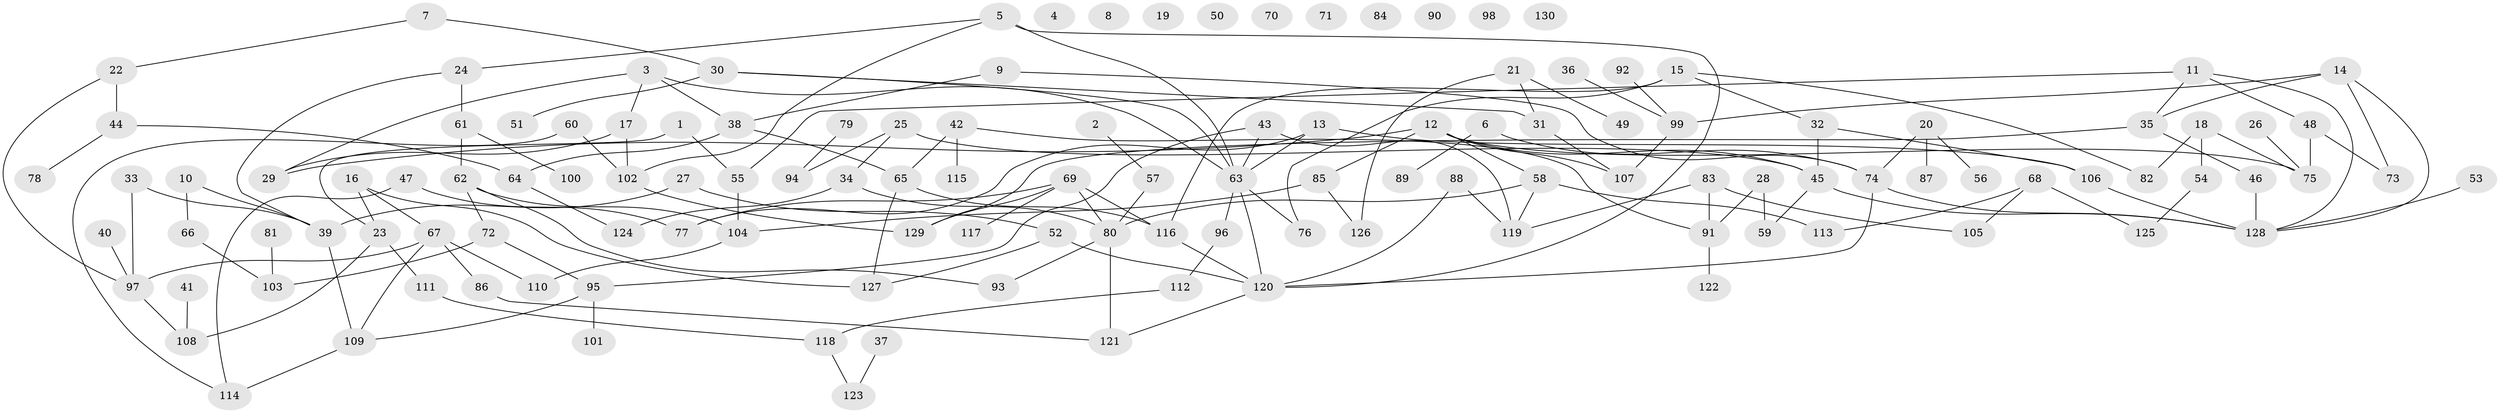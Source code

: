 // coarse degree distribution, {2: 0.26373626373626374, 1: 0.17582417582417584, 4: 0.0989010989010989, 0: 0.10989010989010989, 6: 0.04395604395604396, 5: 0.12087912087912088, 9: 0.01098901098901099, 8: 0.03296703296703297, 3: 0.13186813186813187, 10: 0.01098901098901099}
// Generated by graph-tools (version 1.1) at 2025/23/03/03/25 07:23:27]
// undirected, 130 vertices, 169 edges
graph export_dot {
graph [start="1"]
  node [color=gray90,style=filled];
  1;
  2;
  3;
  4;
  5;
  6;
  7;
  8;
  9;
  10;
  11;
  12;
  13;
  14;
  15;
  16;
  17;
  18;
  19;
  20;
  21;
  22;
  23;
  24;
  25;
  26;
  27;
  28;
  29;
  30;
  31;
  32;
  33;
  34;
  35;
  36;
  37;
  38;
  39;
  40;
  41;
  42;
  43;
  44;
  45;
  46;
  47;
  48;
  49;
  50;
  51;
  52;
  53;
  54;
  55;
  56;
  57;
  58;
  59;
  60;
  61;
  62;
  63;
  64;
  65;
  66;
  67;
  68;
  69;
  70;
  71;
  72;
  73;
  74;
  75;
  76;
  77;
  78;
  79;
  80;
  81;
  82;
  83;
  84;
  85;
  86;
  87;
  88;
  89;
  90;
  91;
  92;
  93;
  94;
  95;
  96;
  97;
  98;
  99;
  100;
  101;
  102;
  103;
  104;
  105;
  106;
  107;
  108;
  109;
  110;
  111;
  112;
  113;
  114;
  115;
  116;
  117;
  118;
  119;
  120;
  121;
  122;
  123;
  124;
  125;
  126;
  127;
  128;
  129;
  130;
  1 -- 23;
  1 -- 55;
  2 -- 57;
  3 -- 17;
  3 -- 29;
  3 -- 38;
  3 -- 63;
  5 -- 24;
  5 -- 63;
  5 -- 102;
  5 -- 120;
  6 -- 74;
  6 -- 89;
  7 -- 22;
  7 -- 30;
  9 -- 38;
  9 -- 74;
  10 -- 39;
  10 -- 66;
  11 -- 35;
  11 -- 48;
  11 -- 55;
  11 -- 128;
  12 -- 29;
  12 -- 45;
  12 -- 58;
  12 -- 75;
  12 -- 85;
  12 -- 107;
  13 -- 63;
  13 -- 77;
  13 -- 106;
  14 -- 35;
  14 -- 73;
  14 -- 99;
  14 -- 128;
  15 -- 32;
  15 -- 76;
  15 -- 82;
  15 -- 116;
  16 -- 23;
  16 -- 67;
  16 -- 127;
  17 -- 29;
  17 -- 102;
  18 -- 54;
  18 -- 75;
  18 -- 82;
  20 -- 56;
  20 -- 74;
  20 -- 87;
  21 -- 31;
  21 -- 49;
  21 -- 126;
  22 -- 44;
  22 -- 97;
  23 -- 108;
  23 -- 111;
  24 -- 39;
  24 -- 61;
  25 -- 34;
  25 -- 45;
  25 -- 94;
  26 -- 75;
  27 -- 39;
  27 -- 52;
  28 -- 59;
  28 -- 91;
  30 -- 31;
  30 -- 51;
  30 -- 63;
  31 -- 107;
  32 -- 45;
  32 -- 106;
  33 -- 39;
  33 -- 97;
  34 -- 80;
  34 -- 124;
  35 -- 46;
  35 -- 129;
  36 -- 99;
  37 -- 123;
  38 -- 64;
  38 -- 65;
  39 -- 109;
  40 -- 97;
  41 -- 108;
  42 -- 65;
  42 -- 91;
  42 -- 115;
  43 -- 63;
  43 -- 95;
  43 -- 119;
  44 -- 64;
  44 -- 78;
  45 -- 59;
  45 -- 128;
  46 -- 128;
  47 -- 77;
  47 -- 114;
  48 -- 73;
  48 -- 75;
  52 -- 120;
  52 -- 127;
  53 -- 128;
  54 -- 125;
  55 -- 104;
  57 -- 80;
  58 -- 80;
  58 -- 113;
  58 -- 119;
  60 -- 102;
  60 -- 114;
  61 -- 62;
  61 -- 100;
  62 -- 72;
  62 -- 93;
  62 -- 104;
  63 -- 76;
  63 -- 96;
  63 -- 120;
  64 -- 124;
  65 -- 116;
  65 -- 127;
  66 -- 103;
  67 -- 86;
  67 -- 97;
  67 -- 109;
  67 -- 110;
  68 -- 105;
  68 -- 113;
  68 -- 125;
  69 -- 77;
  69 -- 80;
  69 -- 116;
  69 -- 117;
  69 -- 129;
  72 -- 95;
  72 -- 103;
  74 -- 120;
  74 -- 128;
  79 -- 94;
  80 -- 93;
  80 -- 121;
  81 -- 103;
  83 -- 91;
  83 -- 105;
  83 -- 119;
  85 -- 104;
  85 -- 126;
  86 -- 121;
  88 -- 119;
  88 -- 120;
  91 -- 122;
  92 -- 99;
  95 -- 101;
  95 -- 109;
  96 -- 112;
  97 -- 108;
  99 -- 107;
  102 -- 129;
  104 -- 110;
  106 -- 128;
  109 -- 114;
  111 -- 118;
  112 -- 118;
  116 -- 120;
  118 -- 123;
  120 -- 121;
}
